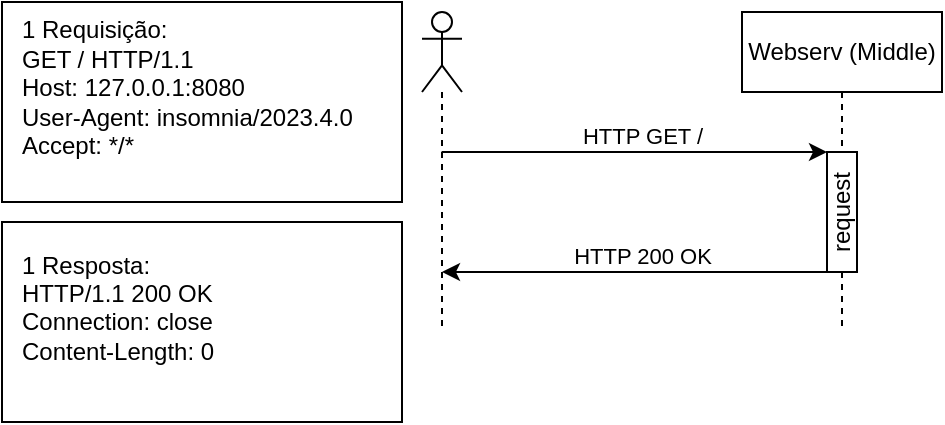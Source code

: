 <mxfile version="21.5.1" type="device">
  <diagram name="Página-1" id="T9lJqxiEbs2xBpM0obvI">
    <mxGraphModel dx="915" dy="683" grid="1" gridSize="10" guides="1" tooltips="1" connect="1" arrows="1" fold="1" page="1" pageScale="1" pageWidth="1169" pageHeight="827" math="0" shadow="0">
      <root>
        <mxCell id="0" />
        <mxCell id="1" parent="0" />
        <mxCell id="utqgDS244uaDrYjNhPIN-5" value="HTTP GET /" style="edgeLabel;html=1;align=center;verticalAlign=bottom;resizable=0;points=[];" vertex="1" connectable="0" parent="1">
          <mxGeometry x="669.0" y="384.0" as="geometry" />
        </mxCell>
        <mxCell id="utqgDS244uaDrYjNhPIN-1" value="" style="shape=umlLifeline;perimeter=lifelinePerimeter;whiteSpace=wrap;html=1;container=1;dropTarget=0;collapsible=0;recursiveResize=0;outlineConnect=0;portConstraint=eastwest;newEdgeStyle={&quot;edgeStyle&quot;:&quot;elbowEdgeStyle&quot;,&quot;elbow&quot;:&quot;vertical&quot;,&quot;curved&quot;:0,&quot;rounded&quot;:0};participant=umlActor;" vertex="1" parent="1">
          <mxGeometry x="559" y="314" width="20" height="160" as="geometry" />
        </mxCell>
        <mxCell id="utqgDS244uaDrYjNhPIN-2" value="Webserv (Middle)" style="shape=umlLifeline;perimeter=lifelinePerimeter;whiteSpace=wrap;html=1;container=1;dropTarget=0;collapsible=0;recursiveResize=0;outlineConnect=0;portConstraint=eastwest;newEdgeStyle={&quot;edgeStyle&quot;:&quot;elbowEdgeStyle&quot;,&quot;elbow&quot;:&quot;vertical&quot;,&quot;curved&quot;:0,&quot;rounded&quot;:0};" vertex="1" parent="1">
          <mxGeometry x="719" y="314" width="100" height="160" as="geometry" />
        </mxCell>
        <mxCell id="utqgDS244uaDrYjNhPIN-3" value="" style="endArrow=classic;html=1;rounded=0;entryX=0;entryY=0;entryDx=0;entryDy=0;" edge="1" parent="1" target="utqgDS244uaDrYjNhPIN-18">
          <mxGeometry width="50" height="50" relative="1" as="geometry">
            <mxPoint x="568.81" y="384.0" as="sourcePoint" />
            <mxPoint x="639" y="394" as="targetPoint" />
          </mxGeometry>
        </mxCell>
        <mxCell id="utqgDS244uaDrYjNhPIN-9" value="" style="endArrow=classic;html=1;rounded=0;exitX=0;exitY=1;exitDx=0;exitDy=0;" edge="1" parent="1">
          <mxGeometry width="50" height="50" relative="1" as="geometry">
            <mxPoint x="761.5" y="444" as="sourcePoint" />
            <mxPoint x="569" y="444" as="targetPoint" />
          </mxGeometry>
        </mxCell>
        <mxCell id="utqgDS244uaDrYjNhPIN-10" value="HTTP 200 OK" style="edgeLabel;html=1;align=center;verticalAlign=bottom;resizable=0;points=[];" vertex="1" connectable="0" parent="1">
          <mxGeometry x="669.0" y="444.0" as="geometry" />
        </mxCell>
        <mxCell id="utqgDS244uaDrYjNhPIN-18" value="request" style="rounded=0;whiteSpace=wrap;html=1;direction=east;horizontal=0;" vertex="1" parent="1">
          <mxGeometry x="761.5" y="384" width="15" height="60" as="geometry" />
        </mxCell>
        <mxCell id="utqgDS244uaDrYjNhPIN-35" value="&lt;div style=&quot;&quot;&gt;&lt;div style=&quot;&quot;&gt;1 Requisição:&lt;br&gt;GET / HTTP/1.1&lt;/div&gt;&lt;div style=&quot;&quot;&gt;Host: 127.0.0.1:8080&lt;/div&gt;&lt;div style=&quot;&quot;&gt;User-Agent: insomnia/2023.4.0&lt;/div&gt;&lt;div style=&quot;&quot;&gt;Accept: */*&lt;/div&gt;&lt;div style=&quot;font-size: 12px;&quot;&gt;&lt;br&gt;&lt;/div&gt;&lt;/div&gt;" style="rounded=0;whiteSpace=wrap;html=1;align=left;fontSize=12;spacingTop=0;spacing=10;" vertex="1" parent="1">
          <mxGeometry x="349" y="309" width="200" height="100" as="geometry" />
        </mxCell>
        <mxCell id="utqgDS244uaDrYjNhPIN-36" value="&lt;div style=&quot;&quot;&gt;&lt;div style=&quot;&quot;&gt;1 Resposta:&amp;nbsp;&lt;/div&gt;&lt;div style=&quot;&quot;&gt;HTTP/1.1 200 OK&lt;/div&gt;&lt;div style=&quot;&quot;&gt;Connection: close&lt;/div&gt;&lt;div style=&quot;&quot;&gt;Content-Length: 0&lt;/div&gt;&lt;div style=&quot;font-size: 12px;&quot;&gt;&lt;br&gt;&lt;/div&gt;&lt;/div&gt;" style="rounded=0;whiteSpace=wrap;html=1;align=left;fontSize=12;spacingTop=0;spacing=10;" vertex="1" parent="1">
          <mxGeometry x="349" y="419" width="200" height="100" as="geometry" />
        </mxCell>
      </root>
    </mxGraphModel>
  </diagram>
</mxfile>
